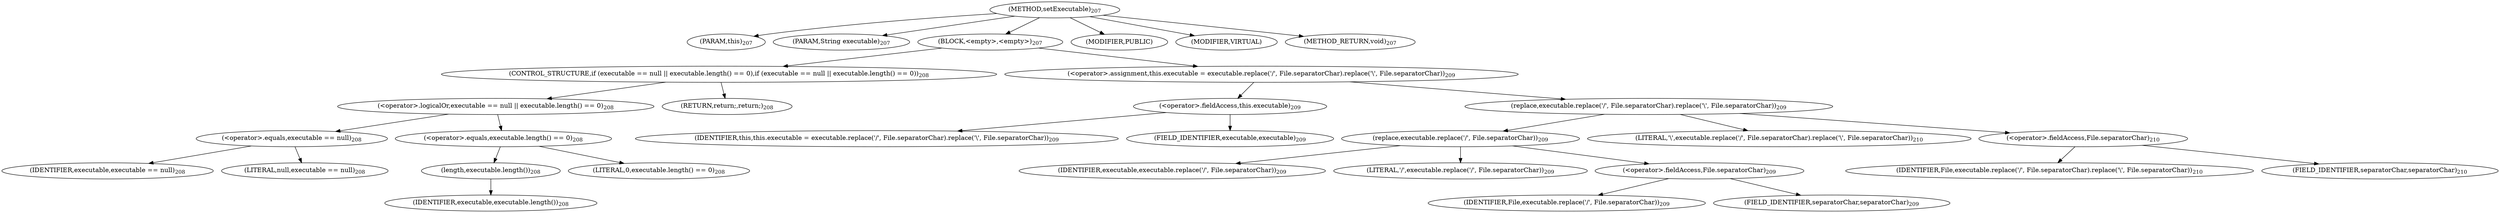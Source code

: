digraph "setExecutable" {  
"345" [label = <(METHOD,setExecutable)<SUB>207</SUB>> ]
"45" [label = <(PARAM,this)<SUB>207</SUB>> ]
"346" [label = <(PARAM,String executable)<SUB>207</SUB>> ]
"347" [label = <(BLOCK,&lt;empty&gt;,&lt;empty&gt;)<SUB>207</SUB>> ]
"348" [label = <(CONTROL_STRUCTURE,if (executable == null || executable.length() == 0),if (executable == null || executable.length() == 0))<SUB>208</SUB>> ]
"349" [label = <(&lt;operator&gt;.logicalOr,executable == null || executable.length() == 0)<SUB>208</SUB>> ]
"350" [label = <(&lt;operator&gt;.equals,executable == null)<SUB>208</SUB>> ]
"351" [label = <(IDENTIFIER,executable,executable == null)<SUB>208</SUB>> ]
"352" [label = <(LITERAL,null,executable == null)<SUB>208</SUB>> ]
"353" [label = <(&lt;operator&gt;.equals,executable.length() == 0)<SUB>208</SUB>> ]
"354" [label = <(length,executable.length())<SUB>208</SUB>> ]
"355" [label = <(IDENTIFIER,executable,executable.length())<SUB>208</SUB>> ]
"356" [label = <(LITERAL,0,executable.length() == 0)<SUB>208</SUB>> ]
"357" [label = <(RETURN,return;,return;)<SUB>208</SUB>> ]
"358" [label = <(&lt;operator&gt;.assignment,this.executable = executable.replace('/', File.separatorChar).replace('\\', File.separatorChar))<SUB>209</SUB>> ]
"359" [label = <(&lt;operator&gt;.fieldAccess,this.executable)<SUB>209</SUB>> ]
"44" [label = <(IDENTIFIER,this,this.executable = executable.replace('/', File.separatorChar).replace('\\', File.separatorChar))<SUB>209</SUB>> ]
"360" [label = <(FIELD_IDENTIFIER,executable,executable)<SUB>209</SUB>> ]
"361" [label = <(replace,executable.replace('/', File.separatorChar).replace('\\', File.separatorChar))<SUB>209</SUB>> ]
"362" [label = <(replace,executable.replace('/', File.separatorChar))<SUB>209</SUB>> ]
"363" [label = <(IDENTIFIER,executable,executable.replace('/', File.separatorChar))<SUB>209</SUB>> ]
"364" [label = <(LITERAL,'/',executable.replace('/', File.separatorChar))<SUB>209</SUB>> ]
"365" [label = <(&lt;operator&gt;.fieldAccess,File.separatorChar)<SUB>209</SUB>> ]
"366" [label = <(IDENTIFIER,File,executable.replace('/', File.separatorChar))<SUB>209</SUB>> ]
"367" [label = <(FIELD_IDENTIFIER,separatorChar,separatorChar)<SUB>209</SUB>> ]
"368" [label = <(LITERAL,'\\',executable.replace('/', File.separatorChar).replace('\\', File.separatorChar))<SUB>210</SUB>> ]
"369" [label = <(&lt;operator&gt;.fieldAccess,File.separatorChar)<SUB>210</SUB>> ]
"370" [label = <(IDENTIFIER,File,executable.replace('/', File.separatorChar).replace('\\', File.separatorChar))<SUB>210</SUB>> ]
"371" [label = <(FIELD_IDENTIFIER,separatorChar,separatorChar)<SUB>210</SUB>> ]
"372" [label = <(MODIFIER,PUBLIC)> ]
"373" [label = <(MODIFIER,VIRTUAL)> ]
"374" [label = <(METHOD_RETURN,void)<SUB>207</SUB>> ]
  "345" -> "45" 
  "345" -> "346" 
  "345" -> "347" 
  "345" -> "372" 
  "345" -> "373" 
  "345" -> "374" 
  "347" -> "348" 
  "347" -> "358" 
  "348" -> "349" 
  "348" -> "357" 
  "349" -> "350" 
  "349" -> "353" 
  "350" -> "351" 
  "350" -> "352" 
  "353" -> "354" 
  "353" -> "356" 
  "354" -> "355" 
  "358" -> "359" 
  "358" -> "361" 
  "359" -> "44" 
  "359" -> "360" 
  "361" -> "362" 
  "361" -> "368" 
  "361" -> "369" 
  "362" -> "363" 
  "362" -> "364" 
  "362" -> "365" 
  "365" -> "366" 
  "365" -> "367" 
  "369" -> "370" 
  "369" -> "371" 
}
